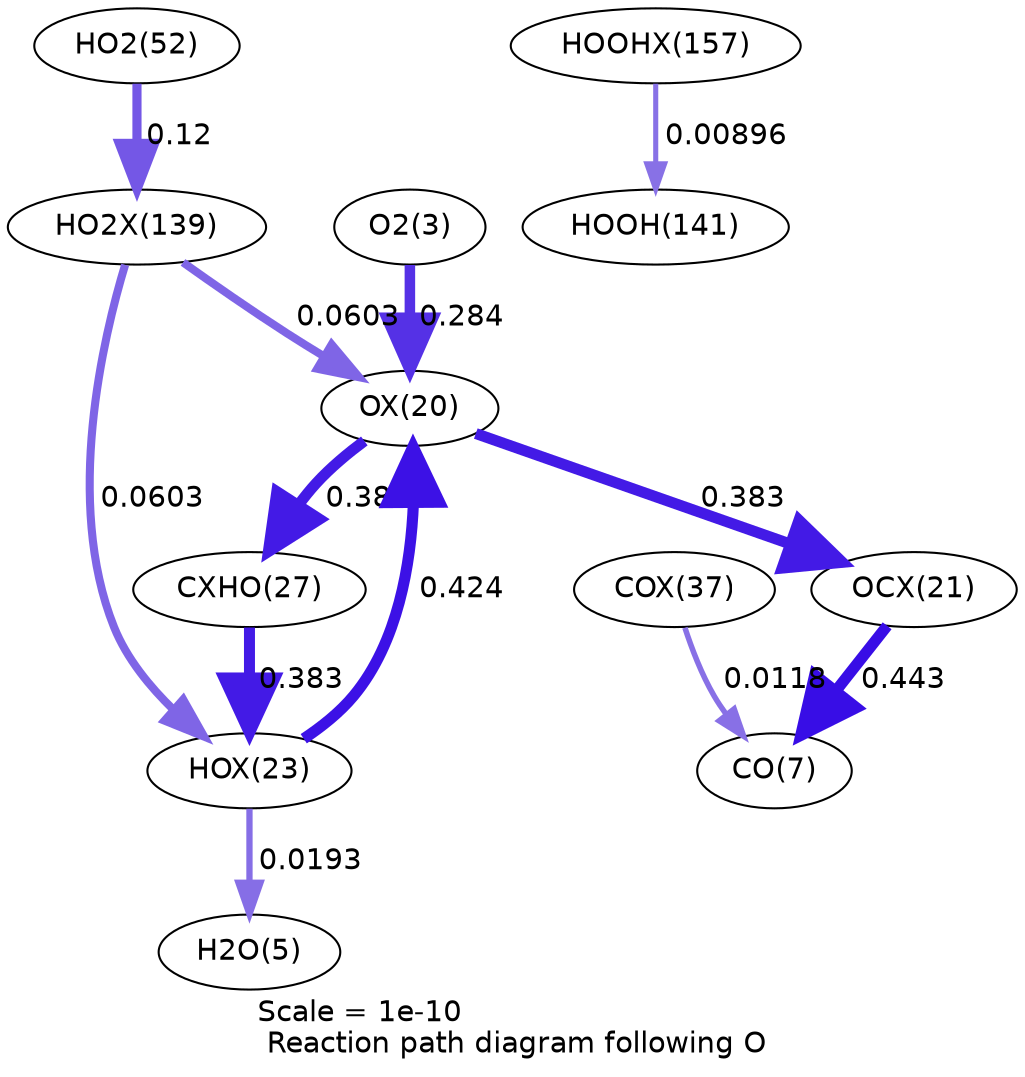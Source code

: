 digraph reaction_paths {
center=1;
s5 -> s26[fontname="Helvetica", penwidth=5.05, arrowsize=2.53, color="0.7, 0.784, 0.9"
, label=" 0.284"];
s26 -> s32[fontname="Helvetica", penwidth=5.28, arrowsize=2.64, color="0.7, 0.885, 0.9"
, label=" 0.385"];
s29 -> s26[fontname="Helvetica", penwidth=5.35, arrowsize=2.68, color="0.7, 0.924, 0.9"
, label=" 0.424"];
s26 -> s27[fontname="Helvetica", penwidth=5.28, arrowsize=2.64, color="0.7, 0.883, 0.9"
, label=" 0.383"];
s41 -> s26[fontname="Helvetica", penwidth=3.88, arrowsize=1.94, color="0.7, 0.56, 0.9"
, label=" 0.0603"];
s32 -> s29[fontname="Helvetica", penwidth=5.28, arrowsize=2.64, color="0.7, 0.883, 0.9"
, label=" 0.383"];
s29 -> s7[fontname="Helvetica", penwidth=3.02, arrowsize=1.51, color="0.7, 0.519, 0.9"
, label=" 0.0193"];
s41 -> s29[fontname="Helvetica", penwidth=3.88, arrowsize=1.94, color="0.7, 0.56, 0.9"
, label=" 0.0603"];
s27 -> s9[fontname="Helvetica", penwidth=5.39, arrowsize=2.69, color="0.7, 0.943, 0.9"
, label=" 0.443"];
s37 -> s9[fontname="Helvetica", penwidth=2.65, arrowsize=1.32, color="0.7, 0.512, 0.9"
, label=" 0.0118"];
s21 -> s41[fontname="Helvetica", penwidth=4.4, arrowsize=2.2, color="0.7, 0.62, 0.9"
, label=" 0.12"];
s42 -> s22[fontname="Helvetica", penwidth=2.44, arrowsize=1.22, color="0.7, 0.509, 0.9"
, label=" 0.00896"];
s5 [ fontname="Helvetica", label="O2(3)"];
s7 [ fontname="Helvetica", label="H2O(5)"];
s9 [ fontname="Helvetica", label="CO(7)"];
s21 [ fontname="Helvetica", label="HO2(52)"];
s22 [ fontname="Helvetica", label="HOOH(141)"];
s26 [ fontname="Helvetica", label="OX(20)"];
s27 [ fontname="Helvetica", label="OCX(21)"];
s29 [ fontname="Helvetica", label="HOX(23)"];
s32 [ fontname="Helvetica", label="CXHO(27)"];
s37 [ fontname="Helvetica", label="COX(37)"];
s41 [ fontname="Helvetica", label="HO2X(139)"];
s42 [ fontname="Helvetica", label="HOOHX(157)"];
 label = "Scale = 1e-10\l Reaction path diagram following O";
 fontname = "Helvetica";
}
